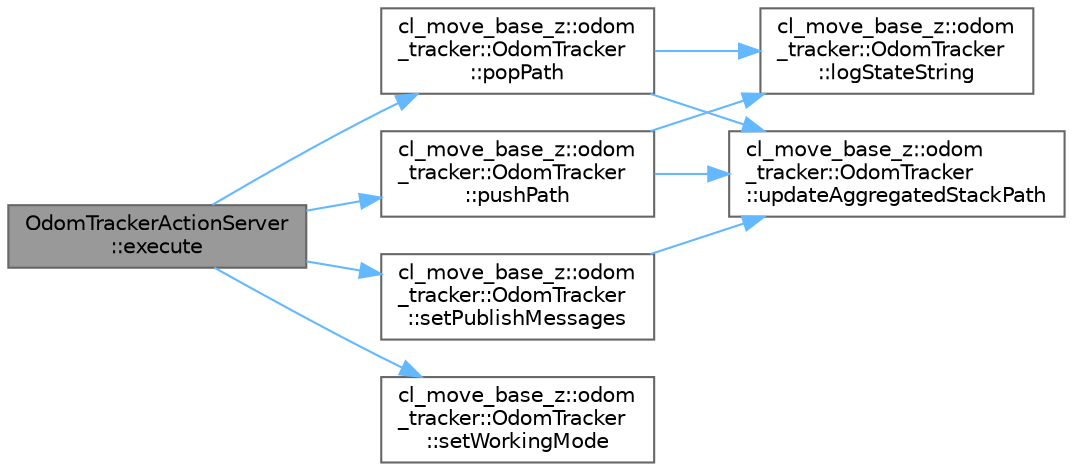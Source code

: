 digraph "OdomTrackerActionServer::execute"
{
 // LATEX_PDF_SIZE
  bgcolor="transparent";
  edge [fontname=Helvetica,fontsize=10,labelfontname=Helvetica,labelfontsize=10];
  node [fontname=Helvetica,fontsize=10,shape=box,height=0.2,width=0.4];
  rankdir="LR";
  Node1 [label="OdomTrackerActionServer\l::execute",height=0.2,width=0.4,color="gray40", fillcolor="grey60", style="filled", fontcolor="black",tooltip=" "];
  Node1 -> Node2 [color="steelblue1",style="solid"];
  Node2 [label="cl_move_base_z::odom\l_tracker::OdomTracker\l::popPath",height=0.2,width=0.4,color="grey40", fillcolor="white", style="filled",URL="$classcl__move__base__z_1_1odom__tracker_1_1OdomTracker.html#a2749e5cd0443423d50864a0166b078b9",tooltip=" "];
  Node2 -> Node3 [color="steelblue1",style="solid"];
  Node3 [label="cl_move_base_z::odom\l_tracker::OdomTracker\l::logStateString",height=0.2,width=0.4,color="grey40", fillcolor="white", style="filled",URL="$classcl__move__base__z_1_1odom__tracker_1_1OdomTracker.html#a6d0b450474d9d555205ff4281965164e",tooltip=" "];
  Node2 -> Node4 [color="steelblue1",style="solid"];
  Node4 [label="cl_move_base_z::odom\l_tracker::OdomTracker\l::updateAggregatedStackPath",height=0.2,width=0.4,color="grey40", fillcolor="white", style="filled",URL="$classcl__move__base__z_1_1odom__tracker_1_1OdomTracker.html#a7922f1e1e688a2ed62d32d9914985a9f",tooltip=" "];
  Node1 -> Node5 [color="steelblue1",style="solid"];
  Node5 [label="cl_move_base_z::odom\l_tracker::OdomTracker\l::pushPath",height=0.2,width=0.4,color="grey40", fillcolor="white", style="filled",URL="$classcl__move__base__z_1_1odom__tracker_1_1OdomTracker.html#ab92735db58cfdf8d0055e3f01be124d3",tooltip=" "];
  Node5 -> Node3 [color="steelblue1",style="solid"];
  Node5 -> Node4 [color="steelblue1",style="solid"];
  Node1 -> Node6 [color="steelblue1",style="solid"];
  Node6 [label="cl_move_base_z::odom\l_tracker::OdomTracker\l::setPublishMessages",height=0.2,width=0.4,color="grey40", fillcolor="white", style="filled",URL="$classcl__move__base__z_1_1odom__tracker_1_1OdomTracker.html#a3b3cf9010e4e4fe4f96cfafd5a529517",tooltip=" "];
  Node6 -> Node4 [color="steelblue1",style="solid"];
  Node1 -> Node7 [color="steelblue1",style="solid"];
  Node7 [label="cl_move_base_z::odom\l_tracker::OdomTracker\l::setWorkingMode",height=0.2,width=0.4,color="grey40", fillcolor="white", style="filled",URL="$classcl__move__base__z_1_1odom__tracker_1_1OdomTracker.html#aeed01bdefd9a1cc709b0b3e4eed285ed",tooltip=" "];
}
